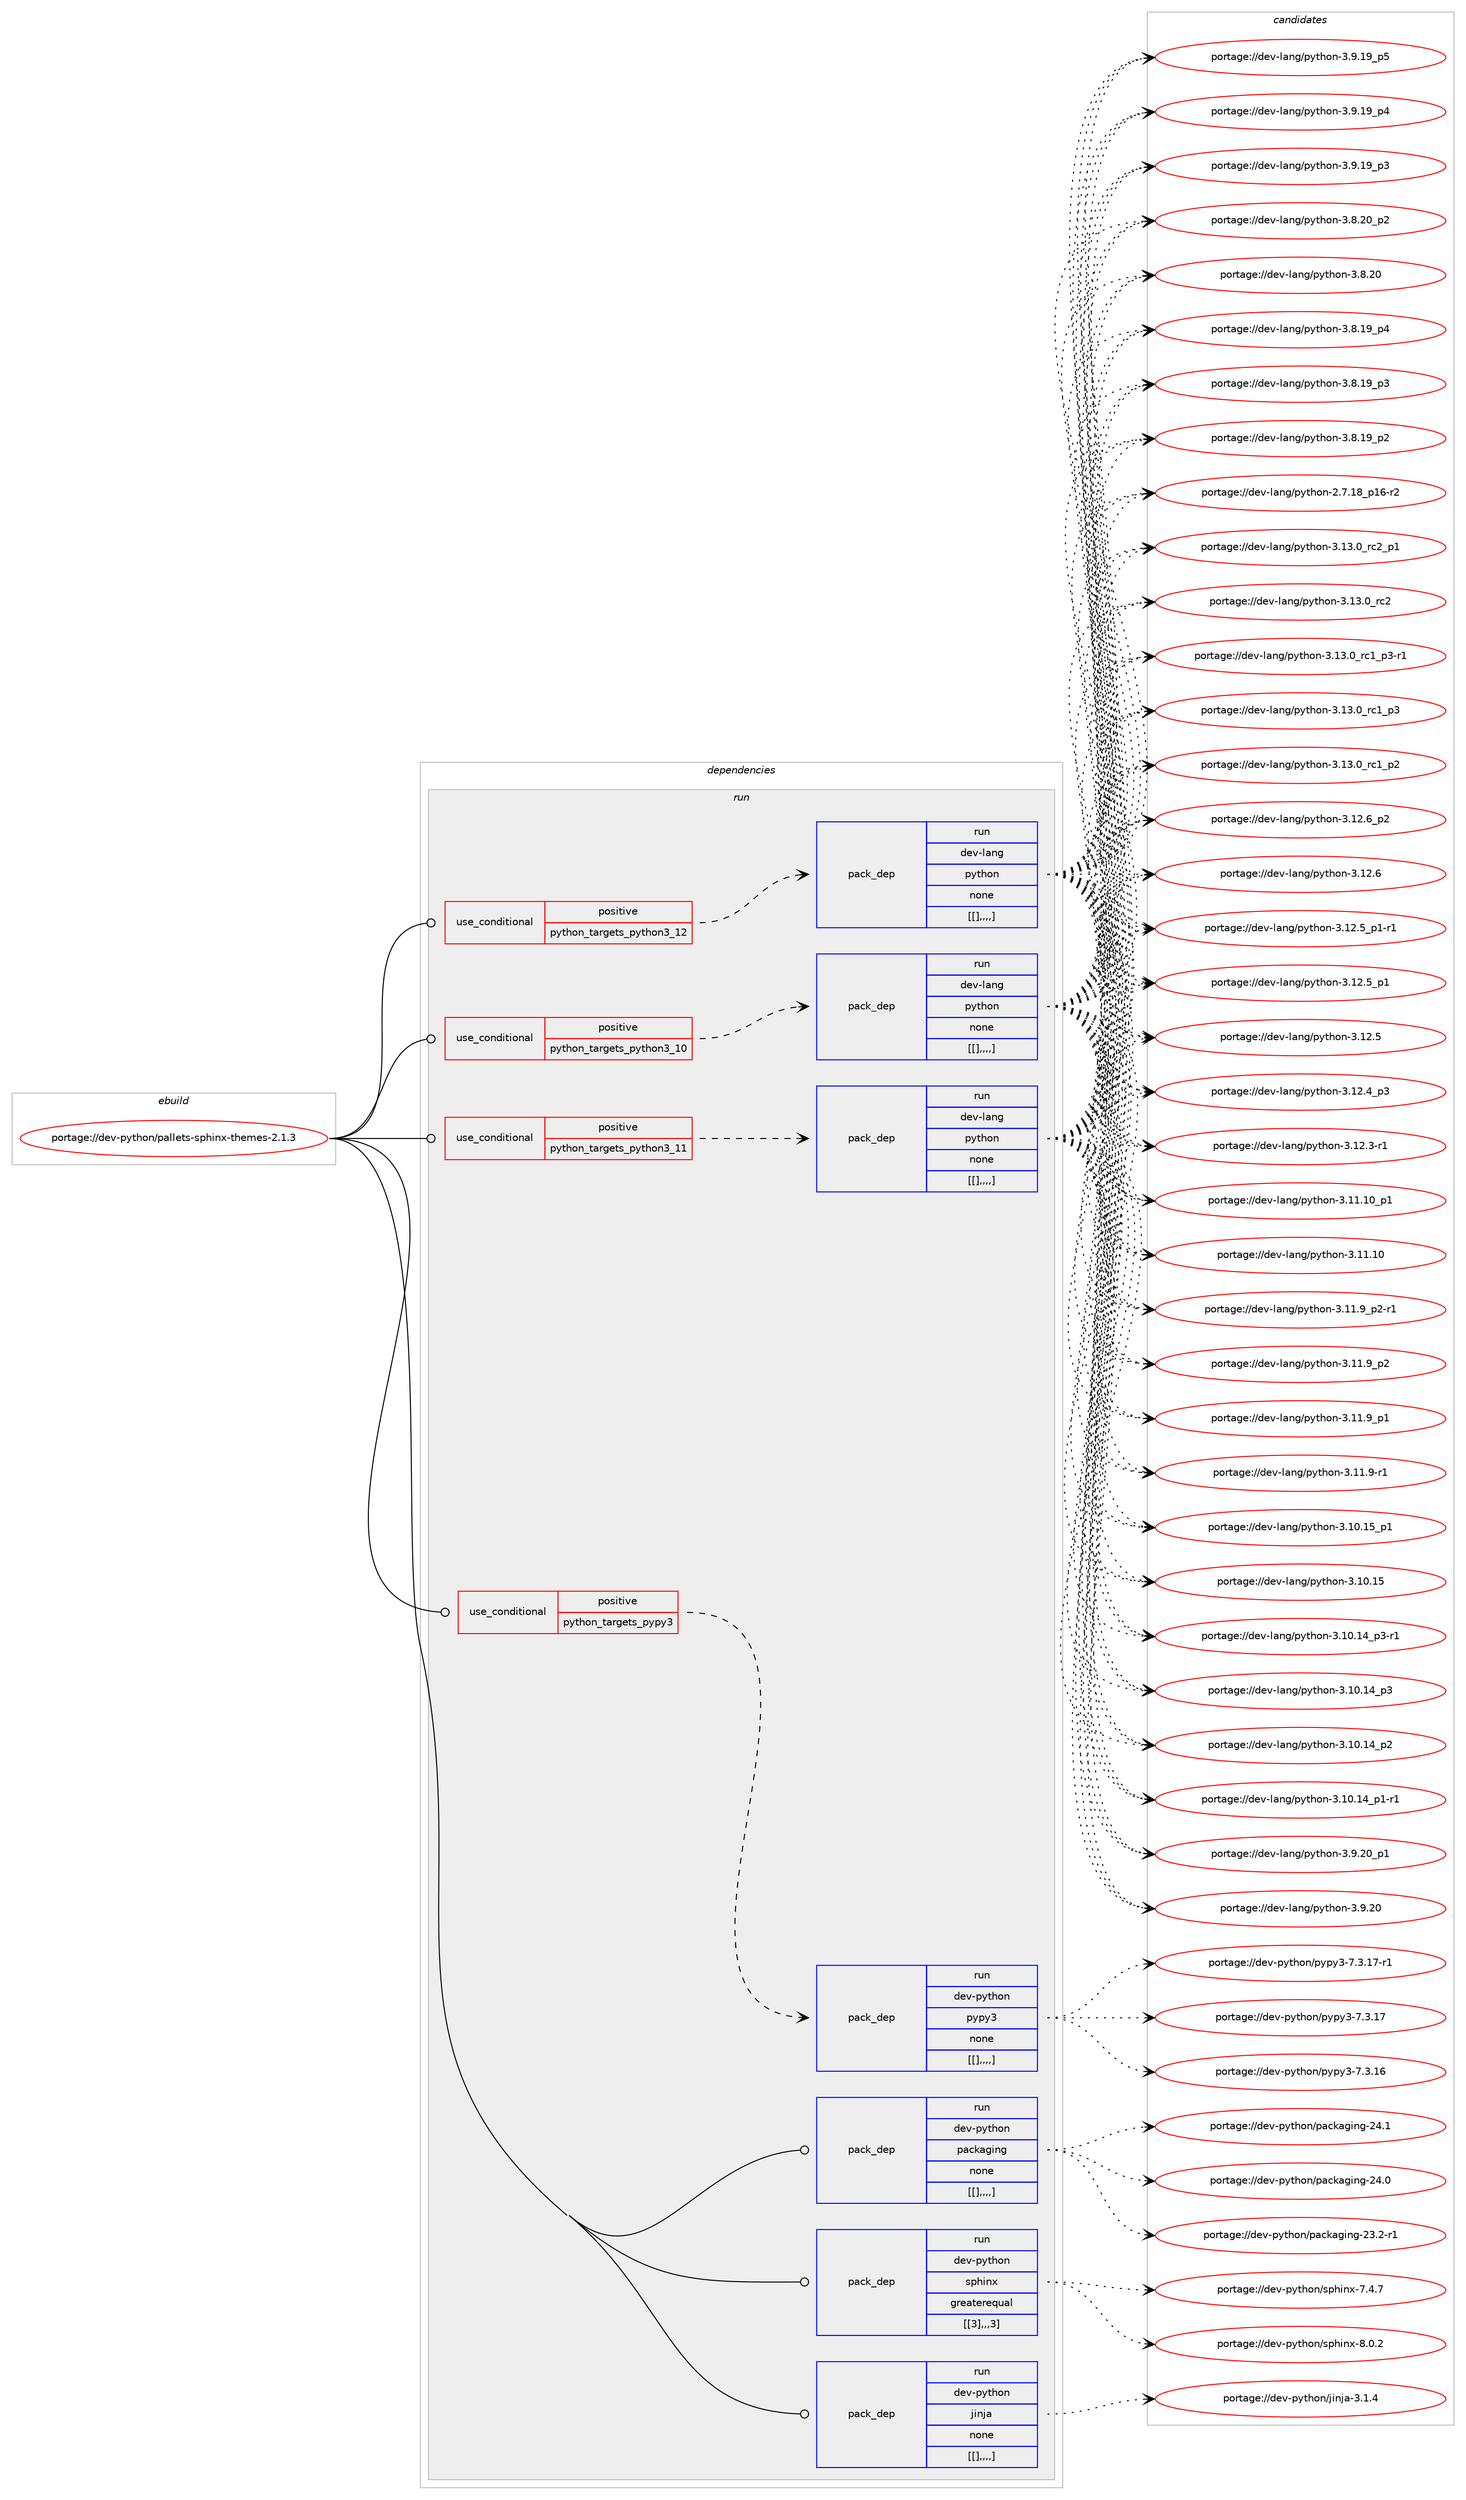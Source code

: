 digraph prolog {

# *************
# Graph options
# *************

newrank=true;
concentrate=true;
compound=true;
graph [rankdir=LR,fontname=Helvetica,fontsize=10,ranksep=1.5];#, ranksep=2.5, nodesep=0.2];
edge  [arrowhead=vee];
node  [fontname=Helvetica,fontsize=10];

# **********
# The ebuild
# **********

subgraph cluster_leftcol {
color=gray;
label=<<i>ebuild</i>>;
id [label="portage://dev-python/pallets-sphinx-themes-2.1.3", color=red, width=4, href="../dev-python/pallets-sphinx-themes-2.1.3.svg"];
}

# ****************
# The dependencies
# ****************

subgraph cluster_midcol {
color=gray;
label=<<i>dependencies</i>>;
subgraph cluster_compile {
fillcolor="#eeeeee";
style=filled;
label=<<i>compile</i>>;
}
subgraph cluster_compileandrun {
fillcolor="#eeeeee";
style=filled;
label=<<i>compile and run</i>>;
}
subgraph cluster_run {
fillcolor="#eeeeee";
style=filled;
label=<<i>run</i>>;
subgraph cond36907 {
dependency155554 [label=<<TABLE BORDER="0" CELLBORDER="1" CELLSPACING="0" CELLPADDING="4"><TR><TD ROWSPAN="3" CELLPADDING="10">use_conditional</TD></TR><TR><TD>positive</TD></TR><TR><TD>python_targets_pypy3</TD></TR></TABLE>>, shape=none, color=red];
subgraph pack117433 {
dependency155555 [label=<<TABLE BORDER="0" CELLBORDER="1" CELLSPACING="0" CELLPADDING="4" WIDTH="220"><TR><TD ROWSPAN="6" CELLPADDING="30">pack_dep</TD></TR><TR><TD WIDTH="110">run</TD></TR><TR><TD>dev-python</TD></TR><TR><TD>pypy3</TD></TR><TR><TD>none</TD></TR><TR><TD>[[],,,,]</TD></TR></TABLE>>, shape=none, color=blue];
}
dependency155554:e -> dependency155555:w [weight=20,style="dashed",arrowhead="vee"];
}
id:e -> dependency155554:w [weight=20,style="solid",arrowhead="odot"];
subgraph cond36908 {
dependency155556 [label=<<TABLE BORDER="0" CELLBORDER="1" CELLSPACING="0" CELLPADDING="4"><TR><TD ROWSPAN="3" CELLPADDING="10">use_conditional</TD></TR><TR><TD>positive</TD></TR><TR><TD>python_targets_python3_10</TD></TR></TABLE>>, shape=none, color=red];
subgraph pack117434 {
dependency155557 [label=<<TABLE BORDER="0" CELLBORDER="1" CELLSPACING="0" CELLPADDING="4" WIDTH="220"><TR><TD ROWSPAN="6" CELLPADDING="30">pack_dep</TD></TR><TR><TD WIDTH="110">run</TD></TR><TR><TD>dev-lang</TD></TR><TR><TD>python</TD></TR><TR><TD>none</TD></TR><TR><TD>[[],,,,]</TD></TR></TABLE>>, shape=none, color=blue];
}
dependency155556:e -> dependency155557:w [weight=20,style="dashed",arrowhead="vee"];
}
id:e -> dependency155556:w [weight=20,style="solid",arrowhead="odot"];
subgraph cond36909 {
dependency155558 [label=<<TABLE BORDER="0" CELLBORDER="1" CELLSPACING="0" CELLPADDING="4"><TR><TD ROWSPAN="3" CELLPADDING="10">use_conditional</TD></TR><TR><TD>positive</TD></TR><TR><TD>python_targets_python3_11</TD></TR></TABLE>>, shape=none, color=red];
subgraph pack117435 {
dependency155559 [label=<<TABLE BORDER="0" CELLBORDER="1" CELLSPACING="0" CELLPADDING="4" WIDTH="220"><TR><TD ROWSPAN="6" CELLPADDING="30">pack_dep</TD></TR><TR><TD WIDTH="110">run</TD></TR><TR><TD>dev-lang</TD></TR><TR><TD>python</TD></TR><TR><TD>none</TD></TR><TR><TD>[[],,,,]</TD></TR></TABLE>>, shape=none, color=blue];
}
dependency155558:e -> dependency155559:w [weight=20,style="dashed",arrowhead="vee"];
}
id:e -> dependency155558:w [weight=20,style="solid",arrowhead="odot"];
subgraph cond36910 {
dependency155560 [label=<<TABLE BORDER="0" CELLBORDER="1" CELLSPACING="0" CELLPADDING="4"><TR><TD ROWSPAN="3" CELLPADDING="10">use_conditional</TD></TR><TR><TD>positive</TD></TR><TR><TD>python_targets_python3_12</TD></TR></TABLE>>, shape=none, color=red];
subgraph pack117436 {
dependency155561 [label=<<TABLE BORDER="0" CELLBORDER="1" CELLSPACING="0" CELLPADDING="4" WIDTH="220"><TR><TD ROWSPAN="6" CELLPADDING="30">pack_dep</TD></TR><TR><TD WIDTH="110">run</TD></TR><TR><TD>dev-lang</TD></TR><TR><TD>python</TD></TR><TR><TD>none</TD></TR><TR><TD>[[],,,,]</TD></TR></TABLE>>, shape=none, color=blue];
}
dependency155560:e -> dependency155561:w [weight=20,style="dashed",arrowhead="vee"];
}
id:e -> dependency155560:w [weight=20,style="solid",arrowhead="odot"];
subgraph pack117437 {
dependency155562 [label=<<TABLE BORDER="0" CELLBORDER="1" CELLSPACING="0" CELLPADDING="4" WIDTH="220"><TR><TD ROWSPAN="6" CELLPADDING="30">pack_dep</TD></TR><TR><TD WIDTH="110">run</TD></TR><TR><TD>dev-python</TD></TR><TR><TD>jinja</TD></TR><TR><TD>none</TD></TR><TR><TD>[[],,,,]</TD></TR></TABLE>>, shape=none, color=blue];
}
id:e -> dependency155562:w [weight=20,style="solid",arrowhead="odot"];
subgraph pack117438 {
dependency155563 [label=<<TABLE BORDER="0" CELLBORDER="1" CELLSPACING="0" CELLPADDING="4" WIDTH="220"><TR><TD ROWSPAN="6" CELLPADDING="30">pack_dep</TD></TR><TR><TD WIDTH="110">run</TD></TR><TR><TD>dev-python</TD></TR><TR><TD>packaging</TD></TR><TR><TD>none</TD></TR><TR><TD>[[],,,,]</TD></TR></TABLE>>, shape=none, color=blue];
}
id:e -> dependency155563:w [weight=20,style="solid",arrowhead="odot"];
subgraph pack117439 {
dependency155564 [label=<<TABLE BORDER="0" CELLBORDER="1" CELLSPACING="0" CELLPADDING="4" WIDTH="220"><TR><TD ROWSPAN="6" CELLPADDING="30">pack_dep</TD></TR><TR><TD WIDTH="110">run</TD></TR><TR><TD>dev-python</TD></TR><TR><TD>sphinx</TD></TR><TR><TD>greaterequal</TD></TR><TR><TD>[[3],,,3]</TD></TR></TABLE>>, shape=none, color=blue];
}
id:e -> dependency155564:w [weight=20,style="solid",arrowhead="odot"];
}
}

# **************
# The candidates
# **************

subgraph cluster_choices {
rank=same;
color=gray;
label=<<i>candidates</i>>;

subgraph choice117433 {
color=black;
nodesep=1;
choice100101118451121211161041111104711212111212151455546514649554511449 [label="portage://dev-python/pypy3-7.3.17-r1", color=red, width=4,href="../dev-python/pypy3-7.3.17-r1.svg"];
choice10010111845112121116104111110471121211121215145554651464955 [label="portage://dev-python/pypy3-7.3.17", color=red, width=4,href="../dev-python/pypy3-7.3.17.svg"];
choice10010111845112121116104111110471121211121215145554651464954 [label="portage://dev-python/pypy3-7.3.16", color=red, width=4,href="../dev-python/pypy3-7.3.16.svg"];
dependency155555:e -> choice100101118451121211161041111104711212111212151455546514649554511449:w [style=dotted,weight="100"];
dependency155555:e -> choice10010111845112121116104111110471121211121215145554651464955:w [style=dotted,weight="100"];
dependency155555:e -> choice10010111845112121116104111110471121211121215145554651464954:w [style=dotted,weight="100"];
}
subgraph choice117434 {
color=black;
nodesep=1;
choice100101118451089711010347112121116104111110455146495146489511499509511249 [label="portage://dev-lang/python-3.13.0_rc2_p1", color=red, width=4,href="../dev-lang/python-3.13.0_rc2_p1.svg"];
choice10010111845108971101034711212111610411111045514649514648951149950 [label="portage://dev-lang/python-3.13.0_rc2", color=red, width=4,href="../dev-lang/python-3.13.0_rc2.svg"];
choice1001011184510897110103471121211161041111104551464951464895114994995112514511449 [label="portage://dev-lang/python-3.13.0_rc1_p3-r1", color=red, width=4,href="../dev-lang/python-3.13.0_rc1_p3-r1.svg"];
choice100101118451089711010347112121116104111110455146495146489511499499511251 [label="portage://dev-lang/python-3.13.0_rc1_p3", color=red, width=4,href="../dev-lang/python-3.13.0_rc1_p3.svg"];
choice100101118451089711010347112121116104111110455146495146489511499499511250 [label="portage://dev-lang/python-3.13.0_rc1_p2", color=red, width=4,href="../dev-lang/python-3.13.0_rc1_p2.svg"];
choice100101118451089711010347112121116104111110455146495046549511250 [label="portage://dev-lang/python-3.12.6_p2", color=red, width=4,href="../dev-lang/python-3.12.6_p2.svg"];
choice10010111845108971101034711212111610411111045514649504654 [label="portage://dev-lang/python-3.12.6", color=red, width=4,href="../dev-lang/python-3.12.6.svg"];
choice1001011184510897110103471121211161041111104551464950465395112494511449 [label="portage://dev-lang/python-3.12.5_p1-r1", color=red, width=4,href="../dev-lang/python-3.12.5_p1-r1.svg"];
choice100101118451089711010347112121116104111110455146495046539511249 [label="portage://dev-lang/python-3.12.5_p1", color=red, width=4,href="../dev-lang/python-3.12.5_p1.svg"];
choice10010111845108971101034711212111610411111045514649504653 [label="portage://dev-lang/python-3.12.5", color=red, width=4,href="../dev-lang/python-3.12.5.svg"];
choice100101118451089711010347112121116104111110455146495046529511251 [label="portage://dev-lang/python-3.12.4_p3", color=red, width=4,href="../dev-lang/python-3.12.4_p3.svg"];
choice100101118451089711010347112121116104111110455146495046514511449 [label="portage://dev-lang/python-3.12.3-r1", color=red, width=4,href="../dev-lang/python-3.12.3-r1.svg"];
choice10010111845108971101034711212111610411111045514649494649489511249 [label="portage://dev-lang/python-3.11.10_p1", color=red, width=4,href="../dev-lang/python-3.11.10_p1.svg"];
choice1001011184510897110103471121211161041111104551464949464948 [label="portage://dev-lang/python-3.11.10", color=red, width=4,href="../dev-lang/python-3.11.10.svg"];
choice1001011184510897110103471121211161041111104551464949465795112504511449 [label="portage://dev-lang/python-3.11.9_p2-r1", color=red, width=4,href="../dev-lang/python-3.11.9_p2-r1.svg"];
choice100101118451089711010347112121116104111110455146494946579511250 [label="portage://dev-lang/python-3.11.9_p2", color=red, width=4,href="../dev-lang/python-3.11.9_p2.svg"];
choice100101118451089711010347112121116104111110455146494946579511249 [label="portage://dev-lang/python-3.11.9_p1", color=red, width=4,href="../dev-lang/python-3.11.9_p1.svg"];
choice100101118451089711010347112121116104111110455146494946574511449 [label="portage://dev-lang/python-3.11.9-r1", color=red, width=4,href="../dev-lang/python-3.11.9-r1.svg"];
choice10010111845108971101034711212111610411111045514649484649539511249 [label="portage://dev-lang/python-3.10.15_p1", color=red, width=4,href="../dev-lang/python-3.10.15_p1.svg"];
choice1001011184510897110103471121211161041111104551464948464953 [label="portage://dev-lang/python-3.10.15", color=red, width=4,href="../dev-lang/python-3.10.15.svg"];
choice100101118451089711010347112121116104111110455146494846495295112514511449 [label="portage://dev-lang/python-3.10.14_p3-r1", color=red, width=4,href="../dev-lang/python-3.10.14_p3-r1.svg"];
choice10010111845108971101034711212111610411111045514649484649529511251 [label="portage://dev-lang/python-3.10.14_p3", color=red, width=4,href="../dev-lang/python-3.10.14_p3.svg"];
choice10010111845108971101034711212111610411111045514649484649529511250 [label="portage://dev-lang/python-3.10.14_p2", color=red, width=4,href="../dev-lang/python-3.10.14_p2.svg"];
choice100101118451089711010347112121116104111110455146494846495295112494511449 [label="portage://dev-lang/python-3.10.14_p1-r1", color=red, width=4,href="../dev-lang/python-3.10.14_p1-r1.svg"];
choice100101118451089711010347112121116104111110455146574650489511249 [label="portage://dev-lang/python-3.9.20_p1", color=red, width=4,href="../dev-lang/python-3.9.20_p1.svg"];
choice10010111845108971101034711212111610411111045514657465048 [label="portage://dev-lang/python-3.9.20", color=red, width=4,href="../dev-lang/python-3.9.20.svg"];
choice100101118451089711010347112121116104111110455146574649579511253 [label="portage://dev-lang/python-3.9.19_p5", color=red, width=4,href="../dev-lang/python-3.9.19_p5.svg"];
choice100101118451089711010347112121116104111110455146574649579511252 [label="portage://dev-lang/python-3.9.19_p4", color=red, width=4,href="../dev-lang/python-3.9.19_p4.svg"];
choice100101118451089711010347112121116104111110455146574649579511251 [label="portage://dev-lang/python-3.9.19_p3", color=red, width=4,href="../dev-lang/python-3.9.19_p3.svg"];
choice100101118451089711010347112121116104111110455146564650489511250 [label="portage://dev-lang/python-3.8.20_p2", color=red, width=4,href="../dev-lang/python-3.8.20_p2.svg"];
choice10010111845108971101034711212111610411111045514656465048 [label="portage://dev-lang/python-3.8.20", color=red, width=4,href="../dev-lang/python-3.8.20.svg"];
choice100101118451089711010347112121116104111110455146564649579511252 [label="portage://dev-lang/python-3.8.19_p4", color=red, width=4,href="../dev-lang/python-3.8.19_p4.svg"];
choice100101118451089711010347112121116104111110455146564649579511251 [label="portage://dev-lang/python-3.8.19_p3", color=red, width=4,href="../dev-lang/python-3.8.19_p3.svg"];
choice100101118451089711010347112121116104111110455146564649579511250 [label="portage://dev-lang/python-3.8.19_p2", color=red, width=4,href="../dev-lang/python-3.8.19_p2.svg"];
choice100101118451089711010347112121116104111110455046554649569511249544511450 [label="portage://dev-lang/python-2.7.18_p16-r2", color=red, width=4,href="../dev-lang/python-2.7.18_p16-r2.svg"];
dependency155557:e -> choice100101118451089711010347112121116104111110455146495146489511499509511249:w [style=dotted,weight="100"];
dependency155557:e -> choice10010111845108971101034711212111610411111045514649514648951149950:w [style=dotted,weight="100"];
dependency155557:e -> choice1001011184510897110103471121211161041111104551464951464895114994995112514511449:w [style=dotted,weight="100"];
dependency155557:e -> choice100101118451089711010347112121116104111110455146495146489511499499511251:w [style=dotted,weight="100"];
dependency155557:e -> choice100101118451089711010347112121116104111110455146495146489511499499511250:w [style=dotted,weight="100"];
dependency155557:e -> choice100101118451089711010347112121116104111110455146495046549511250:w [style=dotted,weight="100"];
dependency155557:e -> choice10010111845108971101034711212111610411111045514649504654:w [style=dotted,weight="100"];
dependency155557:e -> choice1001011184510897110103471121211161041111104551464950465395112494511449:w [style=dotted,weight="100"];
dependency155557:e -> choice100101118451089711010347112121116104111110455146495046539511249:w [style=dotted,weight="100"];
dependency155557:e -> choice10010111845108971101034711212111610411111045514649504653:w [style=dotted,weight="100"];
dependency155557:e -> choice100101118451089711010347112121116104111110455146495046529511251:w [style=dotted,weight="100"];
dependency155557:e -> choice100101118451089711010347112121116104111110455146495046514511449:w [style=dotted,weight="100"];
dependency155557:e -> choice10010111845108971101034711212111610411111045514649494649489511249:w [style=dotted,weight="100"];
dependency155557:e -> choice1001011184510897110103471121211161041111104551464949464948:w [style=dotted,weight="100"];
dependency155557:e -> choice1001011184510897110103471121211161041111104551464949465795112504511449:w [style=dotted,weight="100"];
dependency155557:e -> choice100101118451089711010347112121116104111110455146494946579511250:w [style=dotted,weight="100"];
dependency155557:e -> choice100101118451089711010347112121116104111110455146494946579511249:w [style=dotted,weight="100"];
dependency155557:e -> choice100101118451089711010347112121116104111110455146494946574511449:w [style=dotted,weight="100"];
dependency155557:e -> choice10010111845108971101034711212111610411111045514649484649539511249:w [style=dotted,weight="100"];
dependency155557:e -> choice1001011184510897110103471121211161041111104551464948464953:w [style=dotted,weight="100"];
dependency155557:e -> choice100101118451089711010347112121116104111110455146494846495295112514511449:w [style=dotted,weight="100"];
dependency155557:e -> choice10010111845108971101034711212111610411111045514649484649529511251:w [style=dotted,weight="100"];
dependency155557:e -> choice10010111845108971101034711212111610411111045514649484649529511250:w [style=dotted,weight="100"];
dependency155557:e -> choice100101118451089711010347112121116104111110455146494846495295112494511449:w [style=dotted,weight="100"];
dependency155557:e -> choice100101118451089711010347112121116104111110455146574650489511249:w [style=dotted,weight="100"];
dependency155557:e -> choice10010111845108971101034711212111610411111045514657465048:w [style=dotted,weight="100"];
dependency155557:e -> choice100101118451089711010347112121116104111110455146574649579511253:w [style=dotted,weight="100"];
dependency155557:e -> choice100101118451089711010347112121116104111110455146574649579511252:w [style=dotted,weight="100"];
dependency155557:e -> choice100101118451089711010347112121116104111110455146574649579511251:w [style=dotted,weight="100"];
dependency155557:e -> choice100101118451089711010347112121116104111110455146564650489511250:w [style=dotted,weight="100"];
dependency155557:e -> choice10010111845108971101034711212111610411111045514656465048:w [style=dotted,weight="100"];
dependency155557:e -> choice100101118451089711010347112121116104111110455146564649579511252:w [style=dotted,weight="100"];
dependency155557:e -> choice100101118451089711010347112121116104111110455146564649579511251:w [style=dotted,weight="100"];
dependency155557:e -> choice100101118451089711010347112121116104111110455146564649579511250:w [style=dotted,weight="100"];
dependency155557:e -> choice100101118451089711010347112121116104111110455046554649569511249544511450:w [style=dotted,weight="100"];
}
subgraph choice117435 {
color=black;
nodesep=1;
choice100101118451089711010347112121116104111110455146495146489511499509511249 [label="portage://dev-lang/python-3.13.0_rc2_p1", color=red, width=4,href="../dev-lang/python-3.13.0_rc2_p1.svg"];
choice10010111845108971101034711212111610411111045514649514648951149950 [label="portage://dev-lang/python-3.13.0_rc2", color=red, width=4,href="../dev-lang/python-3.13.0_rc2.svg"];
choice1001011184510897110103471121211161041111104551464951464895114994995112514511449 [label="portage://dev-lang/python-3.13.0_rc1_p3-r1", color=red, width=4,href="../dev-lang/python-3.13.0_rc1_p3-r1.svg"];
choice100101118451089711010347112121116104111110455146495146489511499499511251 [label="portage://dev-lang/python-3.13.0_rc1_p3", color=red, width=4,href="../dev-lang/python-3.13.0_rc1_p3.svg"];
choice100101118451089711010347112121116104111110455146495146489511499499511250 [label="portage://dev-lang/python-3.13.0_rc1_p2", color=red, width=4,href="../dev-lang/python-3.13.0_rc1_p2.svg"];
choice100101118451089711010347112121116104111110455146495046549511250 [label="portage://dev-lang/python-3.12.6_p2", color=red, width=4,href="../dev-lang/python-3.12.6_p2.svg"];
choice10010111845108971101034711212111610411111045514649504654 [label="portage://dev-lang/python-3.12.6", color=red, width=4,href="../dev-lang/python-3.12.6.svg"];
choice1001011184510897110103471121211161041111104551464950465395112494511449 [label="portage://dev-lang/python-3.12.5_p1-r1", color=red, width=4,href="../dev-lang/python-3.12.5_p1-r1.svg"];
choice100101118451089711010347112121116104111110455146495046539511249 [label="portage://dev-lang/python-3.12.5_p1", color=red, width=4,href="../dev-lang/python-3.12.5_p1.svg"];
choice10010111845108971101034711212111610411111045514649504653 [label="portage://dev-lang/python-3.12.5", color=red, width=4,href="../dev-lang/python-3.12.5.svg"];
choice100101118451089711010347112121116104111110455146495046529511251 [label="portage://dev-lang/python-3.12.4_p3", color=red, width=4,href="../dev-lang/python-3.12.4_p3.svg"];
choice100101118451089711010347112121116104111110455146495046514511449 [label="portage://dev-lang/python-3.12.3-r1", color=red, width=4,href="../dev-lang/python-3.12.3-r1.svg"];
choice10010111845108971101034711212111610411111045514649494649489511249 [label="portage://dev-lang/python-3.11.10_p1", color=red, width=4,href="../dev-lang/python-3.11.10_p1.svg"];
choice1001011184510897110103471121211161041111104551464949464948 [label="portage://dev-lang/python-3.11.10", color=red, width=4,href="../dev-lang/python-3.11.10.svg"];
choice1001011184510897110103471121211161041111104551464949465795112504511449 [label="portage://dev-lang/python-3.11.9_p2-r1", color=red, width=4,href="../dev-lang/python-3.11.9_p2-r1.svg"];
choice100101118451089711010347112121116104111110455146494946579511250 [label="portage://dev-lang/python-3.11.9_p2", color=red, width=4,href="../dev-lang/python-3.11.9_p2.svg"];
choice100101118451089711010347112121116104111110455146494946579511249 [label="portage://dev-lang/python-3.11.9_p1", color=red, width=4,href="../dev-lang/python-3.11.9_p1.svg"];
choice100101118451089711010347112121116104111110455146494946574511449 [label="portage://dev-lang/python-3.11.9-r1", color=red, width=4,href="../dev-lang/python-3.11.9-r1.svg"];
choice10010111845108971101034711212111610411111045514649484649539511249 [label="portage://dev-lang/python-3.10.15_p1", color=red, width=4,href="../dev-lang/python-3.10.15_p1.svg"];
choice1001011184510897110103471121211161041111104551464948464953 [label="portage://dev-lang/python-3.10.15", color=red, width=4,href="../dev-lang/python-3.10.15.svg"];
choice100101118451089711010347112121116104111110455146494846495295112514511449 [label="portage://dev-lang/python-3.10.14_p3-r1", color=red, width=4,href="../dev-lang/python-3.10.14_p3-r1.svg"];
choice10010111845108971101034711212111610411111045514649484649529511251 [label="portage://dev-lang/python-3.10.14_p3", color=red, width=4,href="../dev-lang/python-3.10.14_p3.svg"];
choice10010111845108971101034711212111610411111045514649484649529511250 [label="portage://dev-lang/python-3.10.14_p2", color=red, width=4,href="../dev-lang/python-3.10.14_p2.svg"];
choice100101118451089711010347112121116104111110455146494846495295112494511449 [label="portage://dev-lang/python-3.10.14_p1-r1", color=red, width=4,href="../dev-lang/python-3.10.14_p1-r1.svg"];
choice100101118451089711010347112121116104111110455146574650489511249 [label="portage://dev-lang/python-3.9.20_p1", color=red, width=4,href="../dev-lang/python-3.9.20_p1.svg"];
choice10010111845108971101034711212111610411111045514657465048 [label="portage://dev-lang/python-3.9.20", color=red, width=4,href="../dev-lang/python-3.9.20.svg"];
choice100101118451089711010347112121116104111110455146574649579511253 [label="portage://dev-lang/python-3.9.19_p5", color=red, width=4,href="../dev-lang/python-3.9.19_p5.svg"];
choice100101118451089711010347112121116104111110455146574649579511252 [label="portage://dev-lang/python-3.9.19_p4", color=red, width=4,href="../dev-lang/python-3.9.19_p4.svg"];
choice100101118451089711010347112121116104111110455146574649579511251 [label="portage://dev-lang/python-3.9.19_p3", color=red, width=4,href="../dev-lang/python-3.9.19_p3.svg"];
choice100101118451089711010347112121116104111110455146564650489511250 [label="portage://dev-lang/python-3.8.20_p2", color=red, width=4,href="../dev-lang/python-3.8.20_p2.svg"];
choice10010111845108971101034711212111610411111045514656465048 [label="portage://dev-lang/python-3.8.20", color=red, width=4,href="../dev-lang/python-3.8.20.svg"];
choice100101118451089711010347112121116104111110455146564649579511252 [label="portage://dev-lang/python-3.8.19_p4", color=red, width=4,href="../dev-lang/python-3.8.19_p4.svg"];
choice100101118451089711010347112121116104111110455146564649579511251 [label="portage://dev-lang/python-3.8.19_p3", color=red, width=4,href="../dev-lang/python-3.8.19_p3.svg"];
choice100101118451089711010347112121116104111110455146564649579511250 [label="portage://dev-lang/python-3.8.19_p2", color=red, width=4,href="../dev-lang/python-3.8.19_p2.svg"];
choice100101118451089711010347112121116104111110455046554649569511249544511450 [label="portage://dev-lang/python-2.7.18_p16-r2", color=red, width=4,href="../dev-lang/python-2.7.18_p16-r2.svg"];
dependency155559:e -> choice100101118451089711010347112121116104111110455146495146489511499509511249:w [style=dotted,weight="100"];
dependency155559:e -> choice10010111845108971101034711212111610411111045514649514648951149950:w [style=dotted,weight="100"];
dependency155559:e -> choice1001011184510897110103471121211161041111104551464951464895114994995112514511449:w [style=dotted,weight="100"];
dependency155559:e -> choice100101118451089711010347112121116104111110455146495146489511499499511251:w [style=dotted,weight="100"];
dependency155559:e -> choice100101118451089711010347112121116104111110455146495146489511499499511250:w [style=dotted,weight="100"];
dependency155559:e -> choice100101118451089711010347112121116104111110455146495046549511250:w [style=dotted,weight="100"];
dependency155559:e -> choice10010111845108971101034711212111610411111045514649504654:w [style=dotted,weight="100"];
dependency155559:e -> choice1001011184510897110103471121211161041111104551464950465395112494511449:w [style=dotted,weight="100"];
dependency155559:e -> choice100101118451089711010347112121116104111110455146495046539511249:w [style=dotted,weight="100"];
dependency155559:e -> choice10010111845108971101034711212111610411111045514649504653:w [style=dotted,weight="100"];
dependency155559:e -> choice100101118451089711010347112121116104111110455146495046529511251:w [style=dotted,weight="100"];
dependency155559:e -> choice100101118451089711010347112121116104111110455146495046514511449:w [style=dotted,weight="100"];
dependency155559:e -> choice10010111845108971101034711212111610411111045514649494649489511249:w [style=dotted,weight="100"];
dependency155559:e -> choice1001011184510897110103471121211161041111104551464949464948:w [style=dotted,weight="100"];
dependency155559:e -> choice1001011184510897110103471121211161041111104551464949465795112504511449:w [style=dotted,weight="100"];
dependency155559:e -> choice100101118451089711010347112121116104111110455146494946579511250:w [style=dotted,weight="100"];
dependency155559:e -> choice100101118451089711010347112121116104111110455146494946579511249:w [style=dotted,weight="100"];
dependency155559:e -> choice100101118451089711010347112121116104111110455146494946574511449:w [style=dotted,weight="100"];
dependency155559:e -> choice10010111845108971101034711212111610411111045514649484649539511249:w [style=dotted,weight="100"];
dependency155559:e -> choice1001011184510897110103471121211161041111104551464948464953:w [style=dotted,weight="100"];
dependency155559:e -> choice100101118451089711010347112121116104111110455146494846495295112514511449:w [style=dotted,weight="100"];
dependency155559:e -> choice10010111845108971101034711212111610411111045514649484649529511251:w [style=dotted,weight="100"];
dependency155559:e -> choice10010111845108971101034711212111610411111045514649484649529511250:w [style=dotted,weight="100"];
dependency155559:e -> choice100101118451089711010347112121116104111110455146494846495295112494511449:w [style=dotted,weight="100"];
dependency155559:e -> choice100101118451089711010347112121116104111110455146574650489511249:w [style=dotted,weight="100"];
dependency155559:e -> choice10010111845108971101034711212111610411111045514657465048:w [style=dotted,weight="100"];
dependency155559:e -> choice100101118451089711010347112121116104111110455146574649579511253:w [style=dotted,weight="100"];
dependency155559:e -> choice100101118451089711010347112121116104111110455146574649579511252:w [style=dotted,weight="100"];
dependency155559:e -> choice100101118451089711010347112121116104111110455146574649579511251:w [style=dotted,weight="100"];
dependency155559:e -> choice100101118451089711010347112121116104111110455146564650489511250:w [style=dotted,weight="100"];
dependency155559:e -> choice10010111845108971101034711212111610411111045514656465048:w [style=dotted,weight="100"];
dependency155559:e -> choice100101118451089711010347112121116104111110455146564649579511252:w [style=dotted,weight="100"];
dependency155559:e -> choice100101118451089711010347112121116104111110455146564649579511251:w [style=dotted,weight="100"];
dependency155559:e -> choice100101118451089711010347112121116104111110455146564649579511250:w [style=dotted,weight="100"];
dependency155559:e -> choice100101118451089711010347112121116104111110455046554649569511249544511450:w [style=dotted,weight="100"];
}
subgraph choice117436 {
color=black;
nodesep=1;
choice100101118451089711010347112121116104111110455146495146489511499509511249 [label="portage://dev-lang/python-3.13.0_rc2_p1", color=red, width=4,href="../dev-lang/python-3.13.0_rc2_p1.svg"];
choice10010111845108971101034711212111610411111045514649514648951149950 [label="portage://dev-lang/python-3.13.0_rc2", color=red, width=4,href="../dev-lang/python-3.13.0_rc2.svg"];
choice1001011184510897110103471121211161041111104551464951464895114994995112514511449 [label="portage://dev-lang/python-3.13.0_rc1_p3-r1", color=red, width=4,href="../dev-lang/python-3.13.0_rc1_p3-r1.svg"];
choice100101118451089711010347112121116104111110455146495146489511499499511251 [label="portage://dev-lang/python-3.13.0_rc1_p3", color=red, width=4,href="../dev-lang/python-3.13.0_rc1_p3.svg"];
choice100101118451089711010347112121116104111110455146495146489511499499511250 [label="portage://dev-lang/python-3.13.0_rc1_p2", color=red, width=4,href="../dev-lang/python-3.13.0_rc1_p2.svg"];
choice100101118451089711010347112121116104111110455146495046549511250 [label="portage://dev-lang/python-3.12.6_p2", color=red, width=4,href="../dev-lang/python-3.12.6_p2.svg"];
choice10010111845108971101034711212111610411111045514649504654 [label="portage://dev-lang/python-3.12.6", color=red, width=4,href="../dev-lang/python-3.12.6.svg"];
choice1001011184510897110103471121211161041111104551464950465395112494511449 [label="portage://dev-lang/python-3.12.5_p1-r1", color=red, width=4,href="../dev-lang/python-3.12.5_p1-r1.svg"];
choice100101118451089711010347112121116104111110455146495046539511249 [label="portage://dev-lang/python-3.12.5_p1", color=red, width=4,href="../dev-lang/python-3.12.5_p1.svg"];
choice10010111845108971101034711212111610411111045514649504653 [label="portage://dev-lang/python-3.12.5", color=red, width=4,href="../dev-lang/python-3.12.5.svg"];
choice100101118451089711010347112121116104111110455146495046529511251 [label="portage://dev-lang/python-3.12.4_p3", color=red, width=4,href="../dev-lang/python-3.12.4_p3.svg"];
choice100101118451089711010347112121116104111110455146495046514511449 [label="portage://dev-lang/python-3.12.3-r1", color=red, width=4,href="../dev-lang/python-3.12.3-r1.svg"];
choice10010111845108971101034711212111610411111045514649494649489511249 [label="portage://dev-lang/python-3.11.10_p1", color=red, width=4,href="../dev-lang/python-3.11.10_p1.svg"];
choice1001011184510897110103471121211161041111104551464949464948 [label="portage://dev-lang/python-3.11.10", color=red, width=4,href="../dev-lang/python-3.11.10.svg"];
choice1001011184510897110103471121211161041111104551464949465795112504511449 [label="portage://dev-lang/python-3.11.9_p2-r1", color=red, width=4,href="../dev-lang/python-3.11.9_p2-r1.svg"];
choice100101118451089711010347112121116104111110455146494946579511250 [label="portage://dev-lang/python-3.11.9_p2", color=red, width=4,href="../dev-lang/python-3.11.9_p2.svg"];
choice100101118451089711010347112121116104111110455146494946579511249 [label="portage://dev-lang/python-3.11.9_p1", color=red, width=4,href="../dev-lang/python-3.11.9_p1.svg"];
choice100101118451089711010347112121116104111110455146494946574511449 [label="portage://dev-lang/python-3.11.9-r1", color=red, width=4,href="../dev-lang/python-3.11.9-r1.svg"];
choice10010111845108971101034711212111610411111045514649484649539511249 [label="portage://dev-lang/python-3.10.15_p1", color=red, width=4,href="../dev-lang/python-3.10.15_p1.svg"];
choice1001011184510897110103471121211161041111104551464948464953 [label="portage://dev-lang/python-3.10.15", color=red, width=4,href="../dev-lang/python-3.10.15.svg"];
choice100101118451089711010347112121116104111110455146494846495295112514511449 [label="portage://dev-lang/python-3.10.14_p3-r1", color=red, width=4,href="../dev-lang/python-3.10.14_p3-r1.svg"];
choice10010111845108971101034711212111610411111045514649484649529511251 [label="portage://dev-lang/python-3.10.14_p3", color=red, width=4,href="../dev-lang/python-3.10.14_p3.svg"];
choice10010111845108971101034711212111610411111045514649484649529511250 [label="portage://dev-lang/python-3.10.14_p2", color=red, width=4,href="../dev-lang/python-3.10.14_p2.svg"];
choice100101118451089711010347112121116104111110455146494846495295112494511449 [label="portage://dev-lang/python-3.10.14_p1-r1", color=red, width=4,href="../dev-lang/python-3.10.14_p1-r1.svg"];
choice100101118451089711010347112121116104111110455146574650489511249 [label="portage://dev-lang/python-3.9.20_p1", color=red, width=4,href="../dev-lang/python-3.9.20_p1.svg"];
choice10010111845108971101034711212111610411111045514657465048 [label="portage://dev-lang/python-3.9.20", color=red, width=4,href="../dev-lang/python-3.9.20.svg"];
choice100101118451089711010347112121116104111110455146574649579511253 [label="portage://dev-lang/python-3.9.19_p5", color=red, width=4,href="../dev-lang/python-3.9.19_p5.svg"];
choice100101118451089711010347112121116104111110455146574649579511252 [label="portage://dev-lang/python-3.9.19_p4", color=red, width=4,href="../dev-lang/python-3.9.19_p4.svg"];
choice100101118451089711010347112121116104111110455146574649579511251 [label="portage://dev-lang/python-3.9.19_p3", color=red, width=4,href="../dev-lang/python-3.9.19_p3.svg"];
choice100101118451089711010347112121116104111110455146564650489511250 [label="portage://dev-lang/python-3.8.20_p2", color=red, width=4,href="../dev-lang/python-3.8.20_p2.svg"];
choice10010111845108971101034711212111610411111045514656465048 [label="portage://dev-lang/python-3.8.20", color=red, width=4,href="../dev-lang/python-3.8.20.svg"];
choice100101118451089711010347112121116104111110455146564649579511252 [label="portage://dev-lang/python-3.8.19_p4", color=red, width=4,href="../dev-lang/python-3.8.19_p4.svg"];
choice100101118451089711010347112121116104111110455146564649579511251 [label="portage://dev-lang/python-3.8.19_p3", color=red, width=4,href="../dev-lang/python-3.8.19_p3.svg"];
choice100101118451089711010347112121116104111110455146564649579511250 [label="portage://dev-lang/python-3.8.19_p2", color=red, width=4,href="../dev-lang/python-3.8.19_p2.svg"];
choice100101118451089711010347112121116104111110455046554649569511249544511450 [label="portage://dev-lang/python-2.7.18_p16-r2", color=red, width=4,href="../dev-lang/python-2.7.18_p16-r2.svg"];
dependency155561:e -> choice100101118451089711010347112121116104111110455146495146489511499509511249:w [style=dotted,weight="100"];
dependency155561:e -> choice10010111845108971101034711212111610411111045514649514648951149950:w [style=dotted,weight="100"];
dependency155561:e -> choice1001011184510897110103471121211161041111104551464951464895114994995112514511449:w [style=dotted,weight="100"];
dependency155561:e -> choice100101118451089711010347112121116104111110455146495146489511499499511251:w [style=dotted,weight="100"];
dependency155561:e -> choice100101118451089711010347112121116104111110455146495146489511499499511250:w [style=dotted,weight="100"];
dependency155561:e -> choice100101118451089711010347112121116104111110455146495046549511250:w [style=dotted,weight="100"];
dependency155561:e -> choice10010111845108971101034711212111610411111045514649504654:w [style=dotted,weight="100"];
dependency155561:e -> choice1001011184510897110103471121211161041111104551464950465395112494511449:w [style=dotted,weight="100"];
dependency155561:e -> choice100101118451089711010347112121116104111110455146495046539511249:w [style=dotted,weight="100"];
dependency155561:e -> choice10010111845108971101034711212111610411111045514649504653:w [style=dotted,weight="100"];
dependency155561:e -> choice100101118451089711010347112121116104111110455146495046529511251:w [style=dotted,weight="100"];
dependency155561:e -> choice100101118451089711010347112121116104111110455146495046514511449:w [style=dotted,weight="100"];
dependency155561:e -> choice10010111845108971101034711212111610411111045514649494649489511249:w [style=dotted,weight="100"];
dependency155561:e -> choice1001011184510897110103471121211161041111104551464949464948:w [style=dotted,weight="100"];
dependency155561:e -> choice1001011184510897110103471121211161041111104551464949465795112504511449:w [style=dotted,weight="100"];
dependency155561:e -> choice100101118451089711010347112121116104111110455146494946579511250:w [style=dotted,weight="100"];
dependency155561:e -> choice100101118451089711010347112121116104111110455146494946579511249:w [style=dotted,weight="100"];
dependency155561:e -> choice100101118451089711010347112121116104111110455146494946574511449:w [style=dotted,weight="100"];
dependency155561:e -> choice10010111845108971101034711212111610411111045514649484649539511249:w [style=dotted,weight="100"];
dependency155561:e -> choice1001011184510897110103471121211161041111104551464948464953:w [style=dotted,weight="100"];
dependency155561:e -> choice100101118451089711010347112121116104111110455146494846495295112514511449:w [style=dotted,weight="100"];
dependency155561:e -> choice10010111845108971101034711212111610411111045514649484649529511251:w [style=dotted,weight="100"];
dependency155561:e -> choice10010111845108971101034711212111610411111045514649484649529511250:w [style=dotted,weight="100"];
dependency155561:e -> choice100101118451089711010347112121116104111110455146494846495295112494511449:w [style=dotted,weight="100"];
dependency155561:e -> choice100101118451089711010347112121116104111110455146574650489511249:w [style=dotted,weight="100"];
dependency155561:e -> choice10010111845108971101034711212111610411111045514657465048:w [style=dotted,weight="100"];
dependency155561:e -> choice100101118451089711010347112121116104111110455146574649579511253:w [style=dotted,weight="100"];
dependency155561:e -> choice100101118451089711010347112121116104111110455146574649579511252:w [style=dotted,weight="100"];
dependency155561:e -> choice100101118451089711010347112121116104111110455146574649579511251:w [style=dotted,weight="100"];
dependency155561:e -> choice100101118451089711010347112121116104111110455146564650489511250:w [style=dotted,weight="100"];
dependency155561:e -> choice10010111845108971101034711212111610411111045514656465048:w [style=dotted,weight="100"];
dependency155561:e -> choice100101118451089711010347112121116104111110455146564649579511252:w [style=dotted,weight="100"];
dependency155561:e -> choice100101118451089711010347112121116104111110455146564649579511251:w [style=dotted,weight="100"];
dependency155561:e -> choice100101118451089711010347112121116104111110455146564649579511250:w [style=dotted,weight="100"];
dependency155561:e -> choice100101118451089711010347112121116104111110455046554649569511249544511450:w [style=dotted,weight="100"];
}
subgraph choice117437 {
color=black;
nodesep=1;
choice100101118451121211161041111104710610511010697455146494652 [label="portage://dev-python/jinja-3.1.4", color=red, width=4,href="../dev-python/jinja-3.1.4.svg"];
dependency155562:e -> choice100101118451121211161041111104710610511010697455146494652:w [style=dotted,weight="100"];
}
subgraph choice117438 {
color=black;
nodesep=1;
choice10010111845112121116104111110471129799107971031051101034550524649 [label="portage://dev-python/packaging-24.1", color=red, width=4,href="../dev-python/packaging-24.1.svg"];
choice10010111845112121116104111110471129799107971031051101034550524648 [label="portage://dev-python/packaging-24.0", color=red, width=4,href="../dev-python/packaging-24.0.svg"];
choice100101118451121211161041111104711297991079710310511010345505146504511449 [label="portage://dev-python/packaging-23.2-r1", color=red, width=4,href="../dev-python/packaging-23.2-r1.svg"];
dependency155563:e -> choice10010111845112121116104111110471129799107971031051101034550524649:w [style=dotted,weight="100"];
dependency155563:e -> choice10010111845112121116104111110471129799107971031051101034550524648:w [style=dotted,weight="100"];
dependency155563:e -> choice100101118451121211161041111104711297991079710310511010345505146504511449:w [style=dotted,weight="100"];
}
subgraph choice117439 {
color=black;
nodesep=1;
choice1001011184511212111610411111047115112104105110120455646484650 [label="portage://dev-python/sphinx-8.0.2", color=red, width=4,href="../dev-python/sphinx-8.0.2.svg"];
choice1001011184511212111610411111047115112104105110120455546524655 [label="portage://dev-python/sphinx-7.4.7", color=red, width=4,href="../dev-python/sphinx-7.4.7.svg"];
dependency155564:e -> choice1001011184511212111610411111047115112104105110120455646484650:w [style=dotted,weight="100"];
dependency155564:e -> choice1001011184511212111610411111047115112104105110120455546524655:w [style=dotted,weight="100"];
}
}

}
